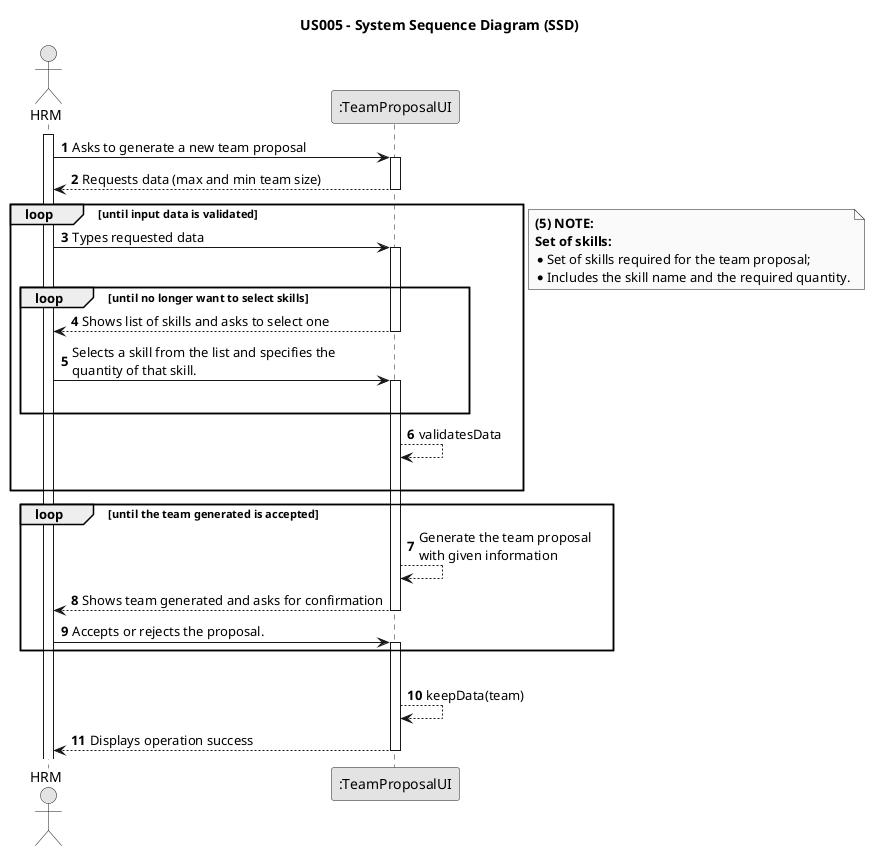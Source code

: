 @startuml
skinparam monochrome true
skinparam packageStyle rectangle
skinparam shadowing false

title US005 - System Sequence Diagram (SSD)

autonumber

actor "HRM" as Employee
participant ":TeamProposalUI" as System


activate Employee

    Employee -> System : Asks to generate a new team proposal
    activate System

        System --> Employee : Requests data (max and min team size)
    deactivate System

    loop until input data is validated

    Employee -> System : Types requested data

    |||
        loop until no longer want to select skills
            activate System

                System --> Employee : Shows list of skills and asks to select one
            deactivate System

            Employee -> System : Selects a skill from the list and specifies the \nquantity of that skill.
            activate System
    |||
    end loop

    System --> System : validatesData
    |||

        end loop

        note right
                **(5) NOTE:**
                **Set of skills:**
                *Set of skills required for the team proposal;
                *Includes the skill name and the required quantity.
        end note

    loop until the team generated is accepted
    System --> System: Generate the team proposal\nwith given information


        System --> Employee : Shows team generated and asks for confirmation

    deactivate System
    Employee -> System : Accepts or rejects the proposal.
    activate System

    end loop
    |||


    activate System
        System --> System : keepData(team)
        System --> Employee : Displays operation success
    deactivate System

@enduml